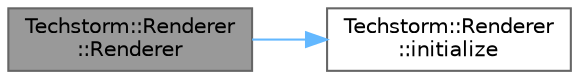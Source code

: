 digraph "Techstorm::Renderer::Renderer"
{
 // LATEX_PDF_SIZE
  bgcolor="transparent";
  edge [fontname=Helvetica,fontsize=10,labelfontname=Helvetica,labelfontsize=10];
  node [fontname=Helvetica,fontsize=10,shape=box,height=0.2,width=0.4];
  rankdir="LR";
  Node1 [id="Node000001",label="Techstorm::Renderer\l::Renderer",height=0.2,width=0.4,color="gray40", fillcolor="grey60", style="filled", fontcolor="black",tooltip=" "];
  Node1 -> Node2 [id="edge2_Node000001_Node000002",color="steelblue1",style="solid",tooltip=" "];
  Node2 [id="Node000002",label="Techstorm::Renderer\l::initialize",height=0.2,width=0.4,color="grey40", fillcolor="white", style="filled",URL="$d4/d22/class_techstorm_1_1_renderer.html#a78370d39c27a84bb070f46ad9f025fd9",tooltip=" "];
}
